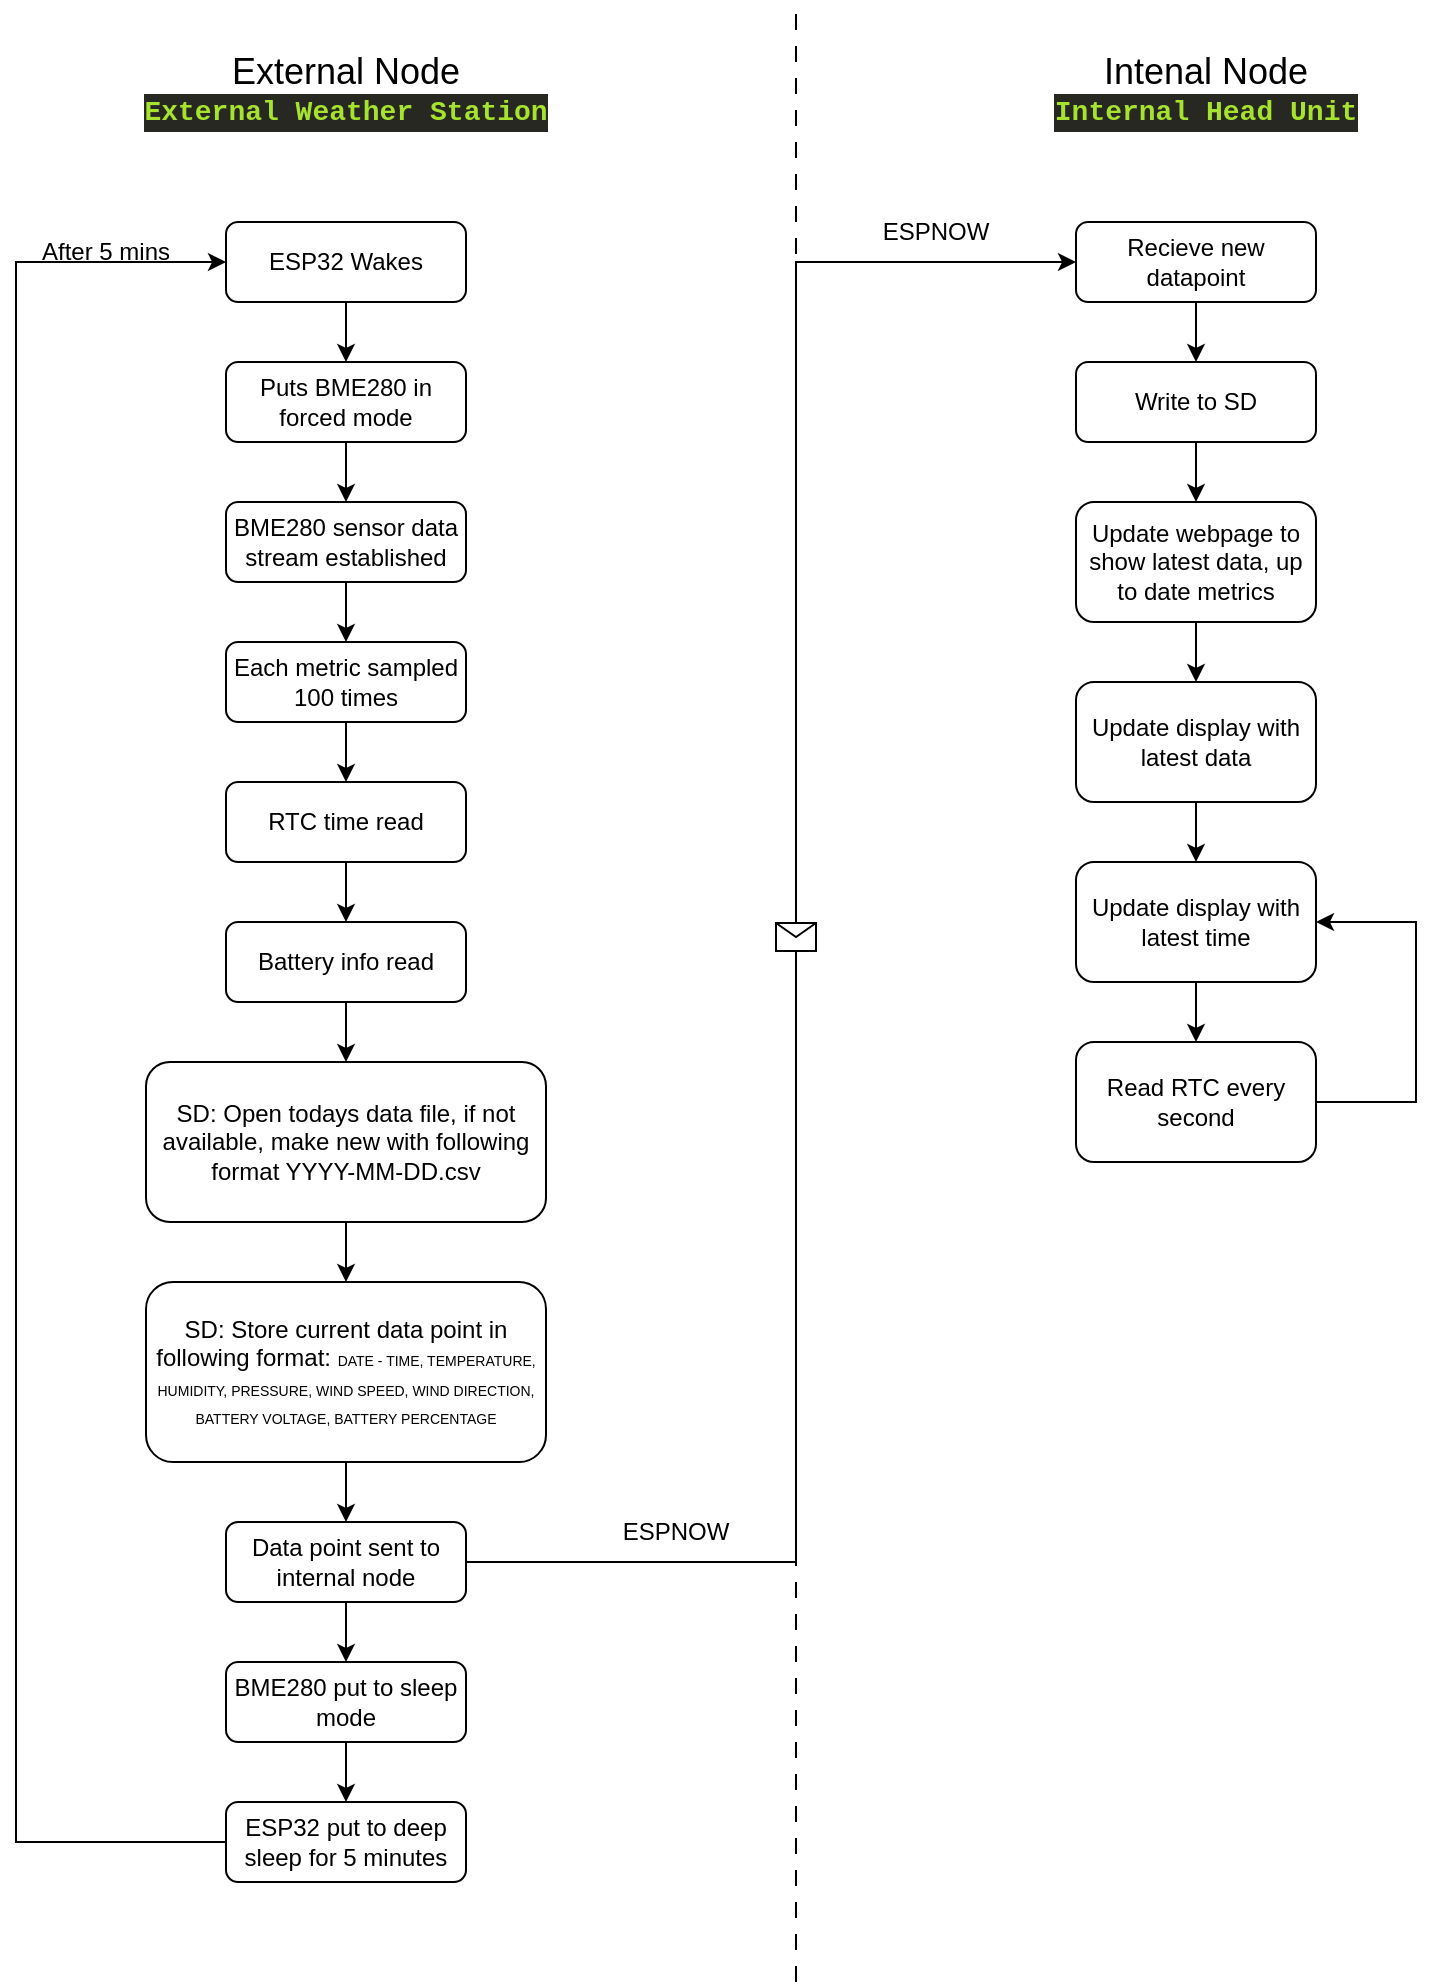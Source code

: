 <mxfile version="24.2.5" type="device">
  <diagram name="Page-1" id="gOVvFaKfK-_NHQeo7dRD">
    <mxGraphModel dx="2049" dy="1206" grid="1" gridSize="10" guides="1" tooltips="1" connect="1" arrows="1" fold="1" page="1" pageScale="1" pageWidth="881" pageHeight="1000" math="0" shadow="0">
      <root>
        <mxCell id="0" />
        <mxCell id="1" parent="0" />
        <mxCell id="dZDaGbxYZ-5Mzt2Bt9OI-1" value="" style="endArrow=none;html=1;rounded=0;dashed=1;dashPattern=8 8;" edge="1" parent="1">
          <mxGeometry width="50" height="50" relative="1" as="geometry">
            <mxPoint x="440" y="990" as="sourcePoint" />
            <mxPoint x="440" as="targetPoint" />
          </mxGeometry>
        </mxCell>
        <mxCell id="dZDaGbxYZ-5Mzt2Bt9OI-2" value="&lt;font style=&quot;font-size: 18px;&quot;&gt;External Node&lt;/font&gt;" style="text;html=1;align=center;verticalAlign=middle;whiteSpace=wrap;rounded=0;" vertex="1" parent="1">
          <mxGeometry x="150" y="10" width="130" height="50" as="geometry" />
        </mxCell>
        <mxCell id="dZDaGbxYZ-5Mzt2Bt9OI-3" value="&lt;font style=&quot;font-size: 18px;&quot;&gt;Intenal&lt;/font&gt;&lt;span style=&quot;font-size: 18px; background-color: initial;&quot;&gt;&amp;nbsp;Node&lt;/span&gt;" style="text;html=1;align=center;verticalAlign=middle;whiteSpace=wrap;rounded=0;" vertex="1" parent="1">
          <mxGeometry x="580" y="10" width="130" height="50" as="geometry" />
        </mxCell>
        <mxCell id="dZDaGbxYZ-5Mzt2Bt9OI-4" value="&lt;div style=&quot;color: rgb(248, 248, 242); background-color: rgb(39, 40, 34); font-family: Consolas, &amp;quot;Courier New&amp;quot;, monospace; font-size: 14px; line-height: 19px; white-space: pre;&quot;&gt;&lt;span style=&quot;color: #a6e22e;font-weight: bold;&quot;&gt;External Weather Station&lt;/span&gt;&lt;/div&gt;" style="text;html=1;align=center;verticalAlign=middle;whiteSpace=wrap;rounded=0;" vertex="1" parent="1">
          <mxGeometry x="185" y="40" width="60" height="30" as="geometry" />
        </mxCell>
        <mxCell id="dZDaGbxYZ-5Mzt2Bt9OI-5" value="&lt;div style=&quot;color: rgb(248, 248, 242); background-color: rgb(39, 40, 34); font-family: Consolas, &amp;quot;Courier New&amp;quot;, monospace; font-size: 14px; line-height: 19px; white-space: pre;&quot;&gt;&lt;span style=&quot;color: #a6e22e;font-weight: bold;&quot;&gt;Internal Head Unit&lt;/span&gt;&lt;/div&gt;" style="text;html=1;align=center;verticalAlign=middle;whiteSpace=wrap;rounded=0;" vertex="1" parent="1">
          <mxGeometry x="615" y="40" width="60" height="30" as="geometry" />
        </mxCell>
        <mxCell id="dZDaGbxYZ-5Mzt2Bt9OI-19" style="edgeStyle=orthogonalEdgeStyle;rounded=0;orthogonalLoop=1;jettySize=auto;html=1;entryX=0.5;entryY=0;entryDx=0;entryDy=0;" edge="1" parent="1" source="dZDaGbxYZ-5Mzt2Bt9OI-6" target="dZDaGbxYZ-5Mzt2Bt9OI-7">
          <mxGeometry relative="1" as="geometry" />
        </mxCell>
        <mxCell id="dZDaGbxYZ-5Mzt2Bt9OI-6" value="ESP32 Wakes" style="rounded=1;whiteSpace=wrap;html=1;" vertex="1" parent="1">
          <mxGeometry x="155" y="110" width="120" height="40" as="geometry" />
        </mxCell>
        <mxCell id="dZDaGbxYZ-5Mzt2Bt9OI-20" style="edgeStyle=orthogonalEdgeStyle;rounded=0;orthogonalLoop=1;jettySize=auto;html=1;entryX=0.5;entryY=0;entryDx=0;entryDy=0;" edge="1" parent="1" source="dZDaGbxYZ-5Mzt2Bt9OI-7" target="dZDaGbxYZ-5Mzt2Bt9OI-8">
          <mxGeometry relative="1" as="geometry" />
        </mxCell>
        <mxCell id="dZDaGbxYZ-5Mzt2Bt9OI-7" value="Puts BME280 in forced mode" style="rounded=1;whiteSpace=wrap;html=1;" vertex="1" parent="1">
          <mxGeometry x="155" y="180" width="120" height="40" as="geometry" />
        </mxCell>
        <mxCell id="dZDaGbxYZ-5Mzt2Bt9OI-21" style="edgeStyle=orthogonalEdgeStyle;rounded=0;orthogonalLoop=1;jettySize=auto;html=1;entryX=0.5;entryY=0;entryDx=0;entryDy=0;" edge="1" parent="1" source="dZDaGbxYZ-5Mzt2Bt9OI-8" target="dZDaGbxYZ-5Mzt2Bt9OI-9">
          <mxGeometry relative="1" as="geometry" />
        </mxCell>
        <mxCell id="dZDaGbxYZ-5Mzt2Bt9OI-8" value="BME280 sensor data stream established" style="rounded=1;whiteSpace=wrap;html=1;" vertex="1" parent="1">
          <mxGeometry x="155" y="250" width="120" height="40" as="geometry" />
        </mxCell>
        <mxCell id="dZDaGbxYZ-5Mzt2Bt9OI-22" style="edgeStyle=orthogonalEdgeStyle;rounded=0;orthogonalLoop=1;jettySize=auto;html=1;entryX=0.5;entryY=0;entryDx=0;entryDy=0;" edge="1" parent="1" source="dZDaGbxYZ-5Mzt2Bt9OI-9" target="dZDaGbxYZ-5Mzt2Bt9OI-11">
          <mxGeometry relative="1" as="geometry" />
        </mxCell>
        <mxCell id="dZDaGbxYZ-5Mzt2Bt9OI-9" value="Each metric sampled 100 times" style="rounded=1;whiteSpace=wrap;html=1;" vertex="1" parent="1">
          <mxGeometry x="155" y="320" width="120" height="40" as="geometry" />
        </mxCell>
        <mxCell id="dZDaGbxYZ-5Mzt2Bt9OI-33" style="edgeStyle=orthogonalEdgeStyle;rounded=0;orthogonalLoop=1;jettySize=auto;html=1;entryX=0.5;entryY=0;entryDx=0;entryDy=0;" edge="1" parent="1" source="dZDaGbxYZ-5Mzt2Bt9OI-11" target="dZDaGbxYZ-5Mzt2Bt9OI-32">
          <mxGeometry relative="1" as="geometry" />
        </mxCell>
        <mxCell id="dZDaGbxYZ-5Mzt2Bt9OI-11" value="RTC time read" style="rounded=1;whiteSpace=wrap;html=1;" vertex="1" parent="1">
          <mxGeometry x="155" y="390" width="120" height="40" as="geometry" />
        </mxCell>
        <mxCell id="dZDaGbxYZ-5Mzt2Bt9OI-24" style="edgeStyle=orthogonalEdgeStyle;rounded=0;orthogonalLoop=1;jettySize=auto;html=1;entryX=0.5;entryY=0;entryDx=0;entryDy=0;" edge="1" parent="1" source="dZDaGbxYZ-5Mzt2Bt9OI-12" target="dZDaGbxYZ-5Mzt2Bt9OI-13">
          <mxGeometry relative="1" as="geometry" />
        </mxCell>
        <mxCell id="dZDaGbxYZ-5Mzt2Bt9OI-12" value="SD: Open todays data file, if not available, make new with following format YYYY-MM-DD.csv" style="rounded=1;whiteSpace=wrap;html=1;" vertex="1" parent="1">
          <mxGeometry x="115" y="530" width="200" height="80" as="geometry" />
        </mxCell>
        <mxCell id="dZDaGbxYZ-5Mzt2Bt9OI-25" style="edgeStyle=orthogonalEdgeStyle;rounded=0;orthogonalLoop=1;jettySize=auto;html=1;" edge="1" parent="1" source="dZDaGbxYZ-5Mzt2Bt9OI-13" target="dZDaGbxYZ-5Mzt2Bt9OI-15">
          <mxGeometry relative="1" as="geometry" />
        </mxCell>
        <mxCell id="dZDaGbxYZ-5Mzt2Bt9OI-13" value="SD: Store current data point in following format:&amp;nbsp;&lt;font style=&quot;font-size: 7px;&quot;&gt;DATE - TIME, TEMPERATURE, HUMIDITY, PRESSURE, WIND SPEED, WIND DIRECTION, BATTERY VOLTAGE, BATTERY PERCENTAGE&lt;/font&gt;" style="rounded=1;whiteSpace=wrap;html=1;" vertex="1" parent="1">
          <mxGeometry x="115" y="640" width="200" height="90" as="geometry" />
        </mxCell>
        <mxCell id="dZDaGbxYZ-5Mzt2Bt9OI-26" style="edgeStyle=orthogonalEdgeStyle;rounded=0;orthogonalLoop=1;jettySize=auto;html=1;entryX=0.5;entryY=0;entryDx=0;entryDy=0;" edge="1" parent="1" source="dZDaGbxYZ-5Mzt2Bt9OI-15" target="dZDaGbxYZ-5Mzt2Bt9OI-16">
          <mxGeometry relative="1" as="geometry" />
        </mxCell>
        <mxCell id="dZDaGbxYZ-5Mzt2Bt9OI-15" value="Data point sent to internal node" style="rounded=1;whiteSpace=wrap;html=1;" vertex="1" parent="1">
          <mxGeometry x="155" y="760" width="120" height="40" as="geometry" />
        </mxCell>
        <mxCell id="dZDaGbxYZ-5Mzt2Bt9OI-27" style="edgeStyle=orthogonalEdgeStyle;rounded=0;orthogonalLoop=1;jettySize=auto;html=1;entryX=0.5;entryY=0;entryDx=0;entryDy=0;" edge="1" parent="1" source="dZDaGbxYZ-5Mzt2Bt9OI-16" target="dZDaGbxYZ-5Mzt2Bt9OI-17">
          <mxGeometry relative="1" as="geometry" />
        </mxCell>
        <mxCell id="dZDaGbxYZ-5Mzt2Bt9OI-16" value="BME280 put to sleep mode" style="rounded=1;whiteSpace=wrap;html=1;" vertex="1" parent="1">
          <mxGeometry x="155" y="830" width="120" height="40" as="geometry" />
        </mxCell>
        <mxCell id="dZDaGbxYZ-5Mzt2Bt9OI-35" style="edgeStyle=orthogonalEdgeStyle;rounded=0;orthogonalLoop=1;jettySize=auto;html=1;entryX=0;entryY=0.5;entryDx=0;entryDy=0;" edge="1" parent="1" source="dZDaGbxYZ-5Mzt2Bt9OI-17" target="dZDaGbxYZ-5Mzt2Bt9OI-6">
          <mxGeometry relative="1" as="geometry">
            <mxPoint x="70" y="320" as="targetPoint" />
            <Array as="points">
              <mxPoint x="50" y="920" />
              <mxPoint x="50" y="130" />
            </Array>
          </mxGeometry>
        </mxCell>
        <mxCell id="dZDaGbxYZ-5Mzt2Bt9OI-17" value="ESP32 put to deep sleep for 5 minutes" style="rounded=1;whiteSpace=wrap;html=1;" vertex="1" parent="1">
          <mxGeometry x="155" y="900" width="120" height="40" as="geometry" />
        </mxCell>
        <mxCell id="dZDaGbxYZ-5Mzt2Bt9OI-30" value="After 5 mins" style="text;html=1;align=center;verticalAlign=middle;whiteSpace=wrap;rounded=0;" vertex="1" parent="1">
          <mxGeometry x="60" y="110" width="70" height="30" as="geometry" />
        </mxCell>
        <mxCell id="dZDaGbxYZ-5Mzt2Bt9OI-34" style="edgeStyle=orthogonalEdgeStyle;rounded=0;orthogonalLoop=1;jettySize=auto;html=1;entryX=0.5;entryY=0;entryDx=0;entryDy=0;" edge="1" parent="1" source="dZDaGbxYZ-5Mzt2Bt9OI-32" target="dZDaGbxYZ-5Mzt2Bt9OI-12">
          <mxGeometry relative="1" as="geometry" />
        </mxCell>
        <mxCell id="dZDaGbxYZ-5Mzt2Bt9OI-32" value="Battery info read" style="rounded=1;whiteSpace=wrap;html=1;" vertex="1" parent="1">
          <mxGeometry x="155" y="460" width="120" height="40" as="geometry" />
        </mxCell>
        <mxCell id="dZDaGbxYZ-5Mzt2Bt9OI-44" style="edgeStyle=orthogonalEdgeStyle;rounded=0;orthogonalLoop=1;jettySize=auto;html=1;" edge="1" parent="1" source="dZDaGbxYZ-5Mzt2Bt9OI-36" target="dZDaGbxYZ-5Mzt2Bt9OI-37">
          <mxGeometry relative="1" as="geometry" />
        </mxCell>
        <mxCell id="dZDaGbxYZ-5Mzt2Bt9OI-36" value="Recieve new datapoint" style="rounded=1;whiteSpace=wrap;html=1;" vertex="1" parent="1">
          <mxGeometry x="580" y="110" width="120" height="40" as="geometry" />
        </mxCell>
        <mxCell id="dZDaGbxYZ-5Mzt2Bt9OI-45" style="edgeStyle=orthogonalEdgeStyle;rounded=0;orthogonalLoop=1;jettySize=auto;html=1;entryX=0.5;entryY=0;entryDx=0;entryDy=0;" edge="1" parent="1" source="dZDaGbxYZ-5Mzt2Bt9OI-37" target="dZDaGbxYZ-5Mzt2Bt9OI-38">
          <mxGeometry relative="1" as="geometry" />
        </mxCell>
        <mxCell id="dZDaGbxYZ-5Mzt2Bt9OI-37" value="Write to SD" style="rounded=1;whiteSpace=wrap;html=1;" vertex="1" parent="1">
          <mxGeometry x="580" y="180" width="120" height="40" as="geometry" />
        </mxCell>
        <mxCell id="dZDaGbxYZ-5Mzt2Bt9OI-46" style="edgeStyle=orthogonalEdgeStyle;rounded=0;orthogonalLoop=1;jettySize=auto;html=1;entryX=0.5;entryY=0;entryDx=0;entryDy=0;" edge="1" parent="1" source="dZDaGbxYZ-5Mzt2Bt9OI-38" target="dZDaGbxYZ-5Mzt2Bt9OI-39">
          <mxGeometry relative="1" as="geometry" />
        </mxCell>
        <mxCell id="dZDaGbxYZ-5Mzt2Bt9OI-38" value="Update webpage to show latest data, up to date metrics" style="rounded=1;whiteSpace=wrap;html=1;" vertex="1" parent="1">
          <mxGeometry x="580" y="250" width="120" height="60" as="geometry" />
        </mxCell>
        <mxCell id="dZDaGbxYZ-5Mzt2Bt9OI-47" style="edgeStyle=orthogonalEdgeStyle;rounded=0;orthogonalLoop=1;jettySize=auto;html=1;entryX=0.5;entryY=0;entryDx=0;entryDy=0;" edge="1" parent="1" source="dZDaGbxYZ-5Mzt2Bt9OI-39" target="dZDaGbxYZ-5Mzt2Bt9OI-40">
          <mxGeometry relative="1" as="geometry" />
        </mxCell>
        <mxCell id="dZDaGbxYZ-5Mzt2Bt9OI-39" value="Update display with latest data" style="rounded=1;whiteSpace=wrap;html=1;" vertex="1" parent="1">
          <mxGeometry x="580" y="340" width="120" height="60" as="geometry" />
        </mxCell>
        <mxCell id="dZDaGbxYZ-5Mzt2Bt9OI-43" style="edgeStyle=orthogonalEdgeStyle;rounded=0;orthogonalLoop=1;jettySize=auto;html=1;entryX=0.5;entryY=0;entryDx=0;entryDy=0;" edge="1" parent="1" source="dZDaGbxYZ-5Mzt2Bt9OI-40" target="dZDaGbxYZ-5Mzt2Bt9OI-41">
          <mxGeometry relative="1" as="geometry" />
        </mxCell>
        <mxCell id="dZDaGbxYZ-5Mzt2Bt9OI-40" value="Update display with latest time" style="rounded=1;whiteSpace=wrap;html=1;" vertex="1" parent="1">
          <mxGeometry x="580" y="430" width="120" height="60" as="geometry" />
        </mxCell>
        <mxCell id="dZDaGbxYZ-5Mzt2Bt9OI-42" style="edgeStyle=orthogonalEdgeStyle;rounded=0;orthogonalLoop=1;jettySize=auto;html=1;entryX=1;entryY=0.5;entryDx=0;entryDy=0;" edge="1" parent="1" source="dZDaGbxYZ-5Mzt2Bt9OI-41" target="dZDaGbxYZ-5Mzt2Bt9OI-40">
          <mxGeometry relative="1" as="geometry">
            <Array as="points">
              <mxPoint x="750" y="550" />
              <mxPoint x="750" y="460" />
            </Array>
          </mxGeometry>
        </mxCell>
        <mxCell id="dZDaGbxYZ-5Mzt2Bt9OI-41" value="Read RTC every second" style="rounded=1;whiteSpace=wrap;html=1;" vertex="1" parent="1">
          <mxGeometry x="580" y="520" width="120" height="60" as="geometry" />
        </mxCell>
        <mxCell id="dZDaGbxYZ-5Mzt2Bt9OI-49" value="" style="endArrow=classic;html=1;rounded=0;exitX=1;exitY=0.5;exitDx=0;exitDy=0;entryX=0;entryY=0.5;entryDx=0;entryDy=0;" edge="1" parent="1" source="dZDaGbxYZ-5Mzt2Bt9OI-15" target="dZDaGbxYZ-5Mzt2Bt9OI-36">
          <mxGeometry relative="1" as="geometry">
            <mxPoint x="350" y="520" as="sourcePoint" />
            <mxPoint x="450" y="520" as="targetPoint" />
            <Array as="points">
              <mxPoint x="440" y="780" />
              <mxPoint x="440" y="450" />
              <mxPoint x="440" y="130" />
            </Array>
          </mxGeometry>
        </mxCell>
        <mxCell id="dZDaGbxYZ-5Mzt2Bt9OI-50" value="" style="shape=message;html=1;outlineConnect=0;" vertex="1" parent="dZDaGbxYZ-5Mzt2Bt9OI-49">
          <mxGeometry width="20" height="14" relative="1" as="geometry">
            <mxPoint x="-10" y="-7" as="offset" />
          </mxGeometry>
        </mxCell>
        <mxCell id="dZDaGbxYZ-5Mzt2Bt9OI-51" value="ESPNOW" style="text;html=1;align=center;verticalAlign=middle;whiteSpace=wrap;rounded=0;" vertex="1" parent="1">
          <mxGeometry x="350" y="750" width="60" height="30" as="geometry" />
        </mxCell>
        <mxCell id="dZDaGbxYZ-5Mzt2Bt9OI-52" value="ESPNOW" style="text;html=1;align=center;verticalAlign=middle;whiteSpace=wrap;rounded=0;" vertex="1" parent="1">
          <mxGeometry x="480" y="100" width="60" height="30" as="geometry" />
        </mxCell>
      </root>
    </mxGraphModel>
  </diagram>
</mxfile>
